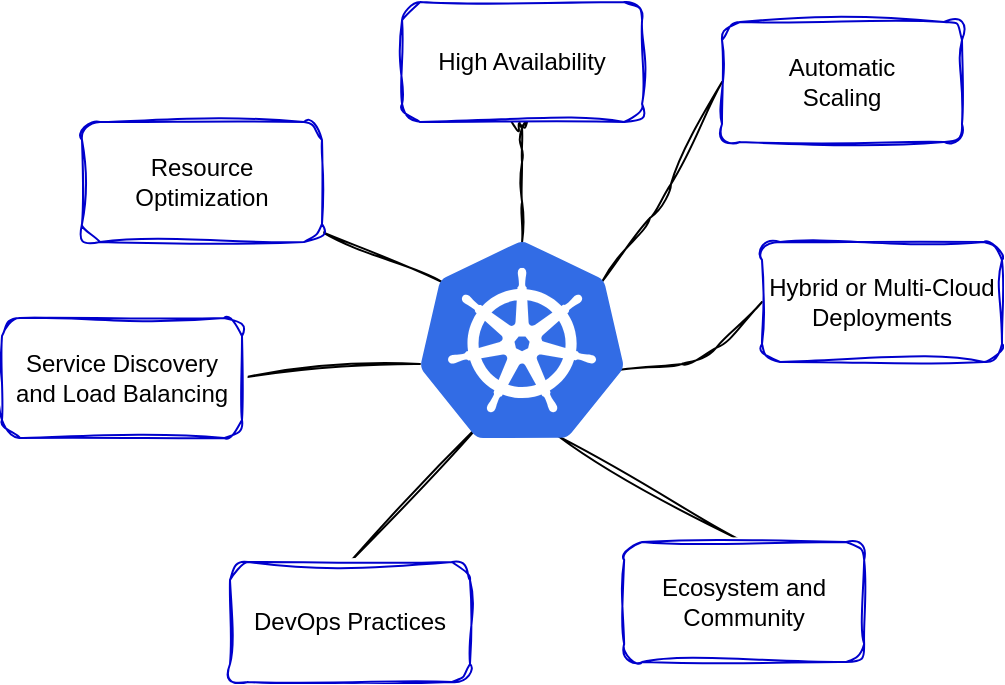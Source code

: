 <mxfile version="21.2.8" type="device">
  <diagram name="Page-1" id="d8nimdB9H4SKHUX3WMWM">
    <mxGraphModel dx="1114" dy="854" grid="1" gridSize="10" guides="1" tooltips="1" connect="1" arrows="1" fold="1" page="1" pageScale="1" pageWidth="827" pageHeight="1169" math="0" shadow="0">
      <root>
        <mxCell id="0" />
        <mxCell id="1" parent="0" />
        <mxCell id="PTT7HxY-eehZ_G498u7Y-9" style="edgeStyle=orthogonalEdgeStyle;rounded=1;orthogonalLoop=1;jettySize=auto;html=1;endArrow=oval;endFill=1;sketch=1;curveFitting=1;jiggle=2;" edge="1" parent="1" source="PTT7HxY-eehZ_G498u7Y-1" target="PTT7HxY-eehZ_G498u7Y-5">
          <mxGeometry relative="1" as="geometry" />
        </mxCell>
        <mxCell id="PTT7HxY-eehZ_G498u7Y-17" style="edgeStyle=none;rounded=1;orthogonalLoop=1;jettySize=auto;html=1;entryX=0.108;entryY=0.204;entryDx=0;entryDy=0;entryPerimeter=0;endArrow=none;endFill=0;sketch=1;curveFitting=1;jiggle=2;" edge="1" parent="1" source="PTT7HxY-eehZ_G498u7Y-2" target="PTT7HxY-eehZ_G498u7Y-1">
          <mxGeometry relative="1" as="geometry" />
        </mxCell>
        <mxCell id="PTT7HxY-eehZ_G498u7Y-2" value="Resource Optimization" style="rounded=1;whiteSpace=wrap;html=1;sketch=1;curveFitting=1;jiggle=2;strokeColor=#0000CC;" vertex="1" parent="1">
          <mxGeometry x="220" y="210" width="120" height="60" as="geometry" />
        </mxCell>
        <mxCell id="PTT7HxY-eehZ_G498u7Y-16" style="edgeStyle=none;rounded=1;orthogonalLoop=1;jettySize=auto;html=1;exitX=1;exitY=0.5;exitDx=0;exitDy=0;entryX=0;entryY=0.622;entryDx=0;entryDy=0;entryPerimeter=0;endArrow=none;endFill=0;sketch=1;curveFitting=1;jiggle=2;" edge="1" parent="1" source="PTT7HxY-eehZ_G498u7Y-3" target="PTT7HxY-eehZ_G498u7Y-1">
          <mxGeometry relative="1" as="geometry" />
        </mxCell>
        <mxCell id="PTT7HxY-eehZ_G498u7Y-3" value="Service Discovery and Load Balancing" style="rounded=1;whiteSpace=wrap;html=1;sketch=1;curveFitting=1;jiggle=2;strokeColor=#0000CC;" vertex="1" parent="1">
          <mxGeometry x="180" y="308" width="120" height="60" as="geometry" />
        </mxCell>
        <mxCell id="PTT7HxY-eehZ_G498u7Y-14" style="edgeStyle=none;rounded=1;orthogonalLoop=1;jettySize=auto;html=1;exitX=0.5;exitY=0;exitDx=0;exitDy=0;endArrow=none;endFill=0;sketch=1;curveFitting=1;jiggle=2;entryX=0.676;entryY=0.99;entryDx=0;entryDy=0;entryPerimeter=0;" edge="1" parent="1" source="PTT7HxY-eehZ_G498u7Y-4" target="PTT7HxY-eehZ_G498u7Y-1">
          <mxGeometry relative="1" as="geometry" />
        </mxCell>
        <mxCell id="PTT7HxY-eehZ_G498u7Y-4" value="Ecosystem and Community" style="rounded=1;whiteSpace=wrap;html=1;sketch=1;curveFitting=1;jiggle=2;strokeColor=#0000CC;" vertex="1" parent="1">
          <mxGeometry x="491.08" y="420" width="120" height="60" as="geometry" />
        </mxCell>
        <mxCell id="PTT7HxY-eehZ_G498u7Y-5" value="High Availability" style="rounded=1;whiteSpace=wrap;html=1;sketch=1;curveFitting=1;jiggle=2;strokeColor=#0000CC;" vertex="1" parent="1">
          <mxGeometry x="380.04" y="150" width="120" height="60" as="geometry" />
        </mxCell>
        <mxCell id="PTT7HxY-eehZ_G498u7Y-12" style="edgeStyle=none;rounded=1;orthogonalLoop=1;jettySize=auto;html=1;exitX=0;exitY=0.5;exitDx=0;exitDy=0;entryX=0.891;entryY=0.204;entryDx=0;entryDy=0;entryPerimeter=0;endArrow=none;endFill=0;sketch=1;curveFitting=1;jiggle=2;" edge="1" parent="1" source="PTT7HxY-eehZ_G498u7Y-6" target="PTT7HxY-eehZ_G498u7Y-1">
          <mxGeometry relative="1" as="geometry">
            <Array as="points">
              <mxPoint x="510" y="250" />
            </Array>
          </mxGeometry>
        </mxCell>
        <mxCell id="PTT7HxY-eehZ_G498u7Y-6" value="Automatic&lt;br&gt;Scaling" style="rounded=1;whiteSpace=wrap;html=1;sketch=1;curveFitting=1;jiggle=2;fillColor=none;strokeColor=#0000CC;" vertex="1" parent="1">
          <mxGeometry x="540" y="160" width="120" height="60" as="geometry" />
        </mxCell>
        <mxCell id="PTT7HxY-eehZ_G498u7Y-13" style="edgeStyle=none;rounded=1;orthogonalLoop=1;jettySize=auto;html=1;exitX=0;exitY=0.5;exitDx=0;exitDy=0;entryX=0.97;entryY=0.653;entryDx=0;entryDy=0;entryPerimeter=0;endArrow=none;endFill=0;sketch=1;curveFitting=1;jiggle=2;" edge="1" parent="1" source="PTT7HxY-eehZ_G498u7Y-7" target="PTT7HxY-eehZ_G498u7Y-1">
          <mxGeometry relative="1" as="geometry">
            <Array as="points">
              <mxPoint x="530" y="330" />
            </Array>
          </mxGeometry>
        </mxCell>
        <mxCell id="PTT7HxY-eehZ_G498u7Y-7" value="Hybrid or Multi-Cloud Deployments" style="rounded=1;whiteSpace=wrap;html=1;sketch=1;curveFitting=1;jiggle=2;strokeColor=#0000CC;" vertex="1" parent="1">
          <mxGeometry x="560" y="270" width="120" height="60" as="geometry" />
        </mxCell>
        <mxCell id="PTT7HxY-eehZ_G498u7Y-15" style="edgeStyle=none;rounded=1;orthogonalLoop=1;jettySize=auto;html=1;exitX=0.5;exitY=0;exitDx=0;exitDy=0;entryX=0.304;entryY=0.918;entryDx=0;entryDy=0;entryPerimeter=0;endArrow=none;endFill=0;sketch=1;curveFitting=1;jiggle=2;" edge="1" parent="1" source="PTT7HxY-eehZ_G498u7Y-8" target="PTT7HxY-eehZ_G498u7Y-1">
          <mxGeometry relative="1" as="geometry" />
        </mxCell>
        <mxCell id="PTT7HxY-eehZ_G498u7Y-8" value="DevOps Practices" style="rounded=1;whiteSpace=wrap;html=1;sketch=1;curveFitting=1;jiggle=2;strokeColor=#0000CC;" vertex="1" parent="1">
          <mxGeometry x="294" y="430" width="120" height="60" as="geometry" />
        </mxCell>
        <mxCell id="PTT7HxY-eehZ_G498u7Y-1" value="" style="image;sketch=0;aspect=fixed;html=1;points=[];align=center;fontSize=12;image=img/lib/mscae/Kubernetes.svg;" vertex="1" parent="1">
          <mxGeometry x="389" y="270" width="102.08" height="98" as="geometry" />
        </mxCell>
      </root>
    </mxGraphModel>
  </diagram>
</mxfile>
